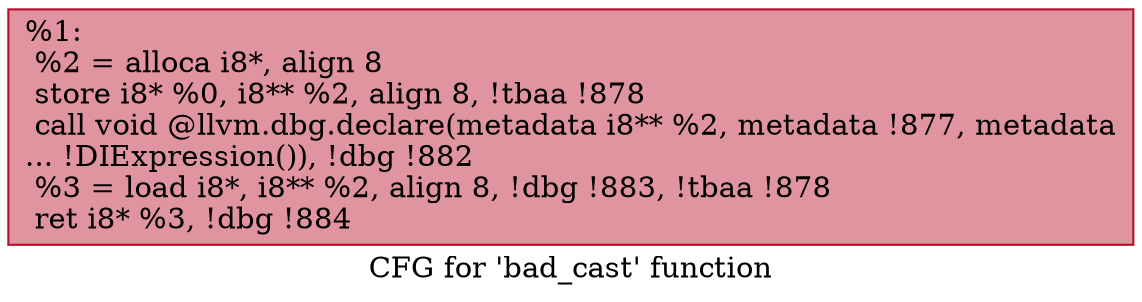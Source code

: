digraph "CFG for 'bad_cast' function" {
	label="CFG for 'bad_cast' function";

	Node0x11f5bf0 [shape=record,color="#b70d28ff", style=filled, fillcolor="#b70d2870",label="{%1:\l  %2 = alloca i8*, align 8\l  store i8* %0, i8** %2, align 8, !tbaa !878\l  call void @llvm.dbg.declare(metadata i8** %2, metadata !877, metadata\l... !DIExpression()), !dbg !882\l  %3 = load i8*, i8** %2, align 8, !dbg !883, !tbaa !878\l  ret i8* %3, !dbg !884\l}"];
}
